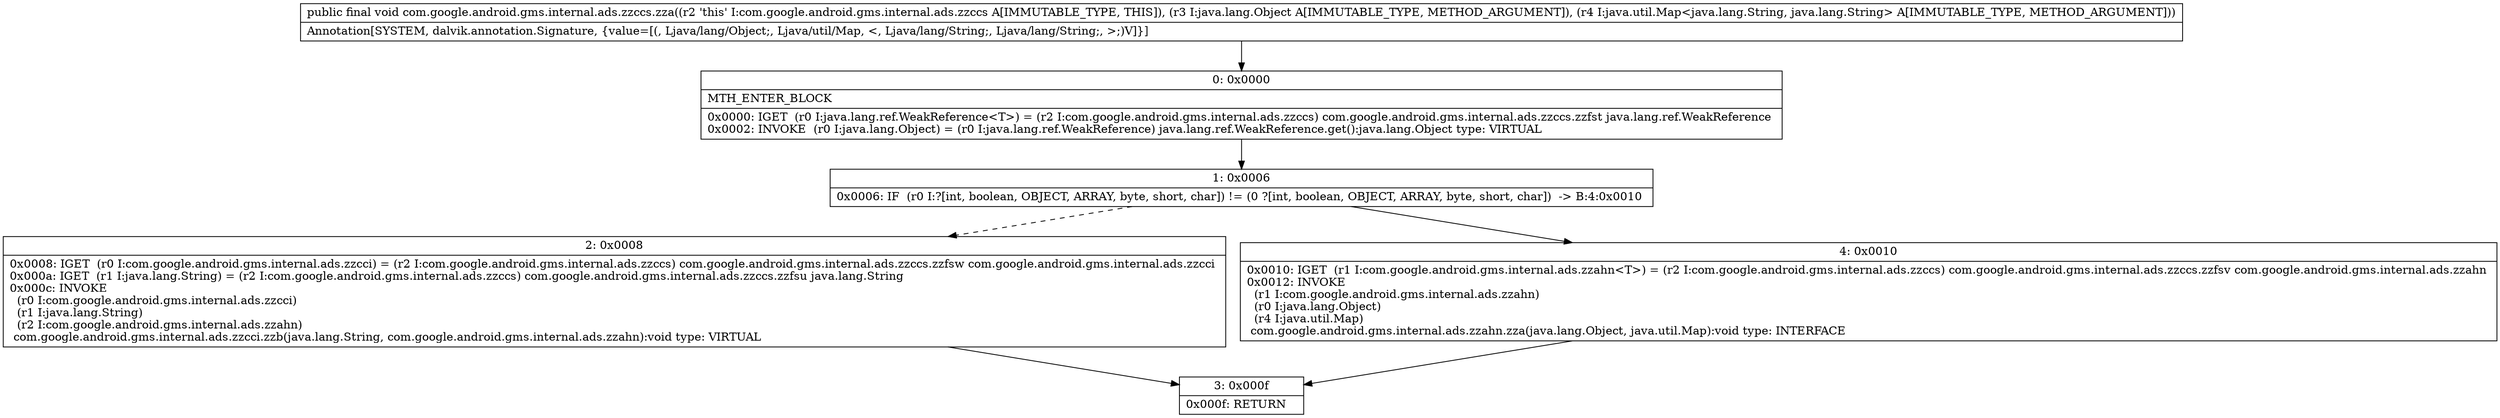 digraph "CFG forcom.google.android.gms.internal.ads.zzccs.zza(Ljava\/lang\/Object;Ljava\/util\/Map;)V" {
Node_0 [shape=record,label="{0\:\ 0x0000|MTH_ENTER_BLOCK\l|0x0000: IGET  (r0 I:java.lang.ref.WeakReference\<T\>) = (r2 I:com.google.android.gms.internal.ads.zzccs) com.google.android.gms.internal.ads.zzccs.zzfst java.lang.ref.WeakReference \l0x0002: INVOKE  (r0 I:java.lang.Object) = (r0 I:java.lang.ref.WeakReference) java.lang.ref.WeakReference.get():java.lang.Object type: VIRTUAL \l}"];
Node_1 [shape=record,label="{1\:\ 0x0006|0x0006: IF  (r0 I:?[int, boolean, OBJECT, ARRAY, byte, short, char]) != (0 ?[int, boolean, OBJECT, ARRAY, byte, short, char])  \-\> B:4:0x0010 \l}"];
Node_2 [shape=record,label="{2\:\ 0x0008|0x0008: IGET  (r0 I:com.google.android.gms.internal.ads.zzcci) = (r2 I:com.google.android.gms.internal.ads.zzccs) com.google.android.gms.internal.ads.zzccs.zzfsw com.google.android.gms.internal.ads.zzcci \l0x000a: IGET  (r1 I:java.lang.String) = (r2 I:com.google.android.gms.internal.ads.zzccs) com.google.android.gms.internal.ads.zzccs.zzfsu java.lang.String \l0x000c: INVOKE  \l  (r0 I:com.google.android.gms.internal.ads.zzcci)\l  (r1 I:java.lang.String)\l  (r2 I:com.google.android.gms.internal.ads.zzahn)\l com.google.android.gms.internal.ads.zzcci.zzb(java.lang.String, com.google.android.gms.internal.ads.zzahn):void type: VIRTUAL \l}"];
Node_3 [shape=record,label="{3\:\ 0x000f|0x000f: RETURN   \l}"];
Node_4 [shape=record,label="{4\:\ 0x0010|0x0010: IGET  (r1 I:com.google.android.gms.internal.ads.zzahn\<T\>) = (r2 I:com.google.android.gms.internal.ads.zzccs) com.google.android.gms.internal.ads.zzccs.zzfsv com.google.android.gms.internal.ads.zzahn \l0x0012: INVOKE  \l  (r1 I:com.google.android.gms.internal.ads.zzahn)\l  (r0 I:java.lang.Object)\l  (r4 I:java.util.Map)\l com.google.android.gms.internal.ads.zzahn.zza(java.lang.Object, java.util.Map):void type: INTERFACE \l}"];
MethodNode[shape=record,label="{public final void com.google.android.gms.internal.ads.zzccs.zza((r2 'this' I:com.google.android.gms.internal.ads.zzccs A[IMMUTABLE_TYPE, THIS]), (r3 I:java.lang.Object A[IMMUTABLE_TYPE, METHOD_ARGUMENT]), (r4 I:java.util.Map\<java.lang.String, java.lang.String\> A[IMMUTABLE_TYPE, METHOD_ARGUMENT]))  | Annotation[SYSTEM, dalvik.annotation.Signature, \{value=[(, Ljava\/lang\/Object;, Ljava\/util\/Map, \<, Ljava\/lang\/String;, Ljava\/lang\/String;, \>;)V]\}]\l}"];
MethodNode -> Node_0;
Node_0 -> Node_1;
Node_1 -> Node_2[style=dashed];
Node_1 -> Node_4;
Node_2 -> Node_3;
Node_4 -> Node_3;
}

